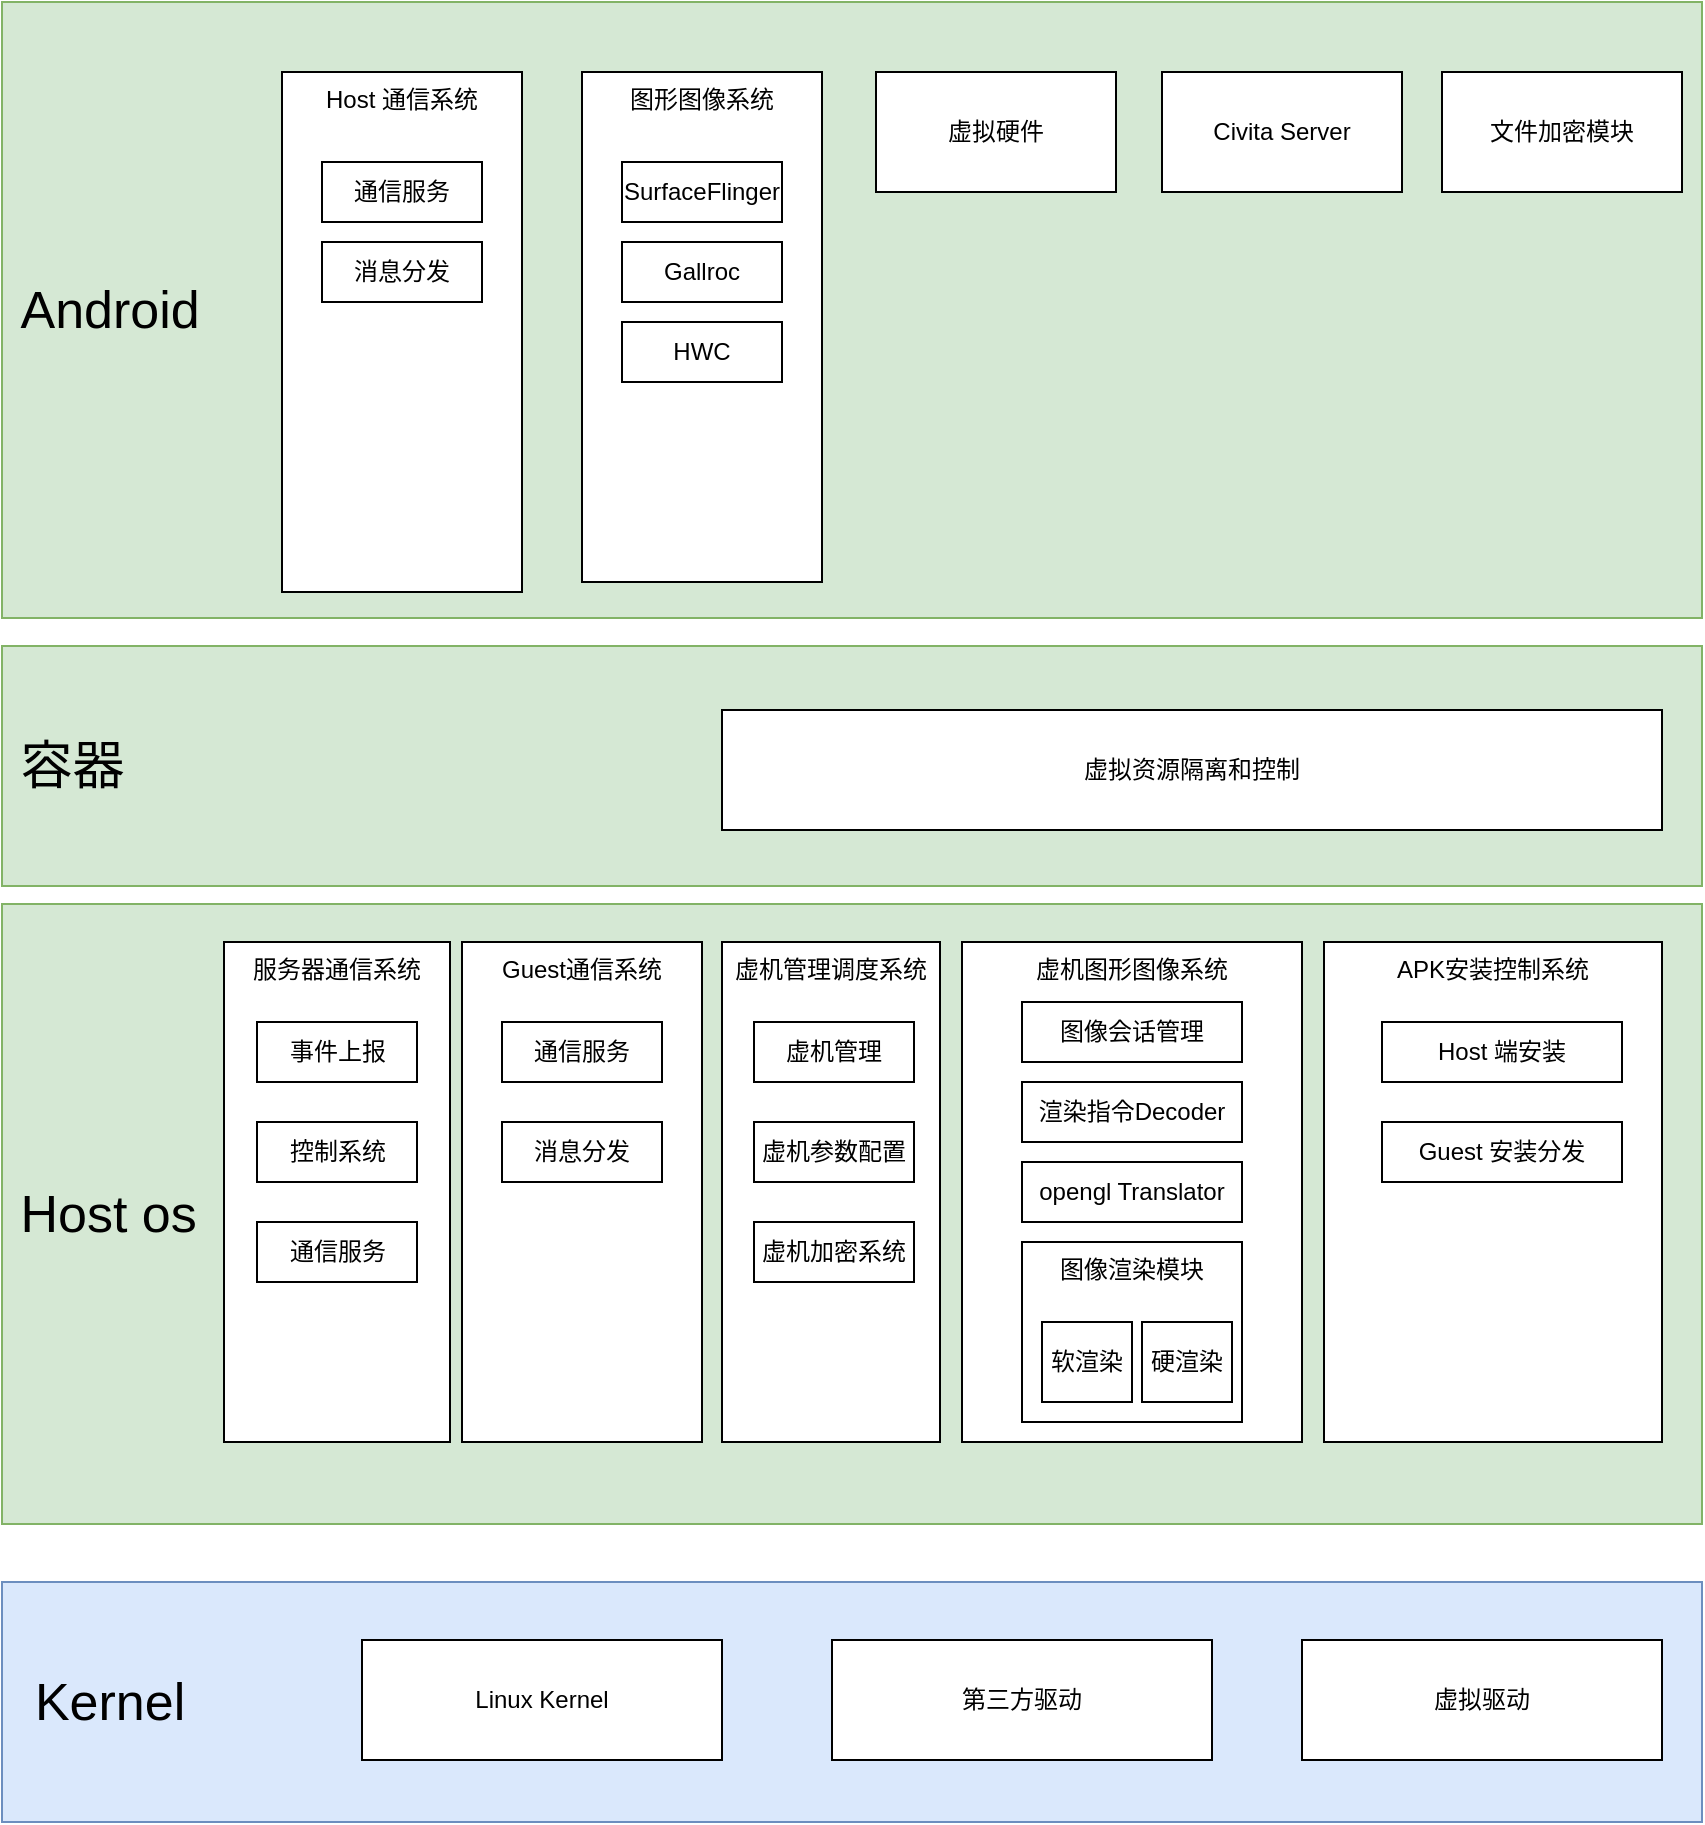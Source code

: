 <mxfile version="14.2.9" type="github">
  <diagram id="prtHgNgQTEPvFCAcTncT" name="Page-1">
    <mxGraphModel dx="1106" dy="692" grid="1" gridSize="10" guides="1" tooltips="1" connect="1" arrows="1" fold="1" page="1" pageScale="1" pageWidth="1100" pageHeight="850" math="0" shadow="0">
      <root>
        <mxCell id="0" />
        <mxCell id="1" parent="0" />
        <mxCell id="uRUTE57Q-J2DXaSNJVPR-22" value="&lt;font style=&quot;font-size: 26px&quot;&gt;&amp;nbsp; Kernel&lt;/font&gt;" style="rounded=0;whiteSpace=wrap;html=1;align=left;fillColor=#dae8fc;strokeColor=#6c8ebf;" parent="1" vertex="1">
          <mxGeometry x="40" y="1030" width="850" height="120" as="geometry" />
        </mxCell>
        <mxCell id="uRUTE57Q-J2DXaSNJVPR-25" value="&lt;span style=&quot;font-size: 26px&quot;&gt;&amp;nbsp;Host os&lt;/span&gt;" style="rounded=0;whiteSpace=wrap;html=1;align=left;fillColor=#d5e8d4;strokeColor=#82b366;" parent="1" vertex="1">
          <mxGeometry x="40" y="691" width="850" height="310" as="geometry" />
        </mxCell>
        <mxCell id="uRUTE57Q-J2DXaSNJVPR-26" value="Linux Kernel" style="rounded=0;whiteSpace=wrap;html=1;" parent="1" vertex="1">
          <mxGeometry x="220" y="1059" width="180" height="60" as="geometry" />
        </mxCell>
        <mxCell id="uRUTE57Q-J2DXaSNJVPR-27" value="第三方驱动" style="rounded=0;whiteSpace=wrap;html=1;" parent="1" vertex="1">
          <mxGeometry x="455" y="1059" width="190" height="60" as="geometry" />
        </mxCell>
        <mxCell id="uRUTE57Q-J2DXaSNJVPR-28" value="虚拟驱动" style="rounded=0;whiteSpace=wrap;html=1;" parent="1" vertex="1">
          <mxGeometry x="690" y="1059" width="180" height="60" as="geometry" />
        </mxCell>
        <mxCell id="uRUTE57Q-J2DXaSNJVPR-30" value="虚机图形图像系统" style="rounded=0;whiteSpace=wrap;html=1;verticalAlign=top;" parent="1" vertex="1">
          <mxGeometry x="520" y="710" width="170" height="250" as="geometry" />
        </mxCell>
        <mxCell id="uRUTE57Q-J2DXaSNJVPR-33" value="&lt;span style=&quot;font-size: 26px&quot;&gt;&amp;nbsp;Android&lt;/span&gt;" style="rounded=0;whiteSpace=wrap;html=1;align=left;fillColor=#d5e8d4;strokeColor=#82b366;" parent="1" vertex="1">
          <mxGeometry x="40" y="240" width="850" height="308" as="geometry" />
        </mxCell>
        <mxCell id="uRUTE57Q-J2DXaSNJVPR-34" value="Civita Server" style="rounded=0;whiteSpace=wrap;html=1;" parent="1" vertex="1">
          <mxGeometry x="620" y="275" width="120" height="60" as="geometry" />
        </mxCell>
        <mxCell id="uRUTE57Q-J2DXaSNJVPR-35" value="虚拟硬件" style="rounded=0;whiteSpace=wrap;html=1;" parent="1" vertex="1">
          <mxGeometry x="477" y="275" width="120" height="60" as="geometry" />
        </mxCell>
        <mxCell id="uRUTE57Q-J2DXaSNJVPR-36" value="Guest通信系统" style="rounded=0;whiteSpace=wrap;html=1;verticalAlign=top;" parent="1" vertex="1">
          <mxGeometry x="270" y="710" width="120" height="250" as="geometry" />
        </mxCell>
        <mxCell id="uRUTE57Q-J2DXaSNJVPR-38" value="APK安装控制系统" style="rounded=0;whiteSpace=wrap;html=1;verticalAlign=top;" parent="1" vertex="1">
          <mxGeometry x="701" y="710" width="169" height="250" as="geometry" />
        </mxCell>
        <mxCell id="uRUTE57Q-J2DXaSNJVPR-39" value="图形图像系统" style="rounded=0;whiteSpace=wrap;html=1;verticalAlign=top;" parent="1" vertex="1">
          <mxGeometry x="330" y="275" width="120" height="255" as="geometry" />
        </mxCell>
        <mxCell id="uRUTE57Q-J2DXaSNJVPR-40" value="Host 通信系统" style="rounded=0;whiteSpace=wrap;html=1;verticalAlign=top;" parent="1" vertex="1">
          <mxGeometry x="180" y="275" width="120" height="260" as="geometry" />
        </mxCell>
        <mxCell id="uRUTE57Q-J2DXaSNJVPR-42" value="&lt;span style=&quot;font-size: 26px&quot;&gt;&amp;nbsp;容器&lt;/span&gt;" style="rounded=0;whiteSpace=wrap;html=1;align=left;fillColor=#d5e8d4;strokeColor=#82b366;" parent="1" vertex="1">
          <mxGeometry x="40" y="562" width="850" height="120" as="geometry" />
        </mxCell>
        <mxCell id="uRUTE57Q-J2DXaSNJVPR-43" value="虚拟资源隔离和控制" style="rounded=0;whiteSpace=wrap;html=1;" parent="1" vertex="1">
          <mxGeometry x="400" y="594" width="470" height="60" as="geometry" />
        </mxCell>
        <mxCell id="uRUTE57Q-J2DXaSNJVPR-46" value="虚机管理调度系统" style="rounded=0;whiteSpace=wrap;html=1;verticalAlign=top;" parent="1" vertex="1">
          <mxGeometry x="400" y="710" width="109" height="250" as="geometry" />
        </mxCell>
        <mxCell id="uRUTE57Q-J2DXaSNJVPR-47" value="服务器通信系统" style="rounded=0;whiteSpace=wrap;html=1;verticalAlign=top;" parent="1" vertex="1">
          <mxGeometry x="151" y="710" width="113" height="250" as="geometry" />
        </mxCell>
        <mxCell id="4JXuSO1Bq_UgXGjO87rY-16" value="事件上报" style="rounded=0;whiteSpace=wrap;html=1;" vertex="1" parent="1">
          <mxGeometry x="167.5" y="750" width="80" height="30" as="geometry" />
        </mxCell>
        <mxCell id="4JXuSO1Bq_UgXGjO87rY-17" value="控制系统" style="rounded=0;whiteSpace=wrap;html=1;" vertex="1" parent="1">
          <mxGeometry x="167.5" y="800" width="80" height="30" as="geometry" />
        </mxCell>
        <mxCell id="4JXuSO1Bq_UgXGjO87rY-18" value="通信服务" style="rounded=0;whiteSpace=wrap;html=1;" vertex="1" parent="1">
          <mxGeometry x="290" y="750" width="80" height="30" as="geometry" />
        </mxCell>
        <mxCell id="4JXuSO1Bq_UgXGjO87rY-19" value="消息分发" style="rounded=0;whiteSpace=wrap;html=1;" vertex="1" parent="1">
          <mxGeometry x="290" y="800" width="80" height="30" as="geometry" />
        </mxCell>
        <mxCell id="4JXuSO1Bq_UgXGjO87rY-20" value="虚机管理" style="rounded=0;whiteSpace=wrap;html=1;" vertex="1" parent="1">
          <mxGeometry x="416" y="750" width="80" height="30" as="geometry" />
        </mxCell>
        <mxCell id="4JXuSO1Bq_UgXGjO87rY-21" value="通信服务" style="rounded=0;whiteSpace=wrap;html=1;" vertex="1" parent="1">
          <mxGeometry x="167.5" y="850" width="80" height="30" as="geometry" />
        </mxCell>
        <mxCell id="4JXuSO1Bq_UgXGjO87rY-22" value="渲染指令Decoder" style="rounded=0;whiteSpace=wrap;html=1;" vertex="1" parent="1">
          <mxGeometry x="550" y="780" width="110" height="30" as="geometry" />
        </mxCell>
        <mxCell id="4JXuSO1Bq_UgXGjO87rY-24" value="opengl Translator" style="rounded=0;whiteSpace=wrap;html=1;" vertex="1" parent="1">
          <mxGeometry x="550" y="820" width="110" height="30" as="geometry" />
        </mxCell>
        <mxCell id="4JXuSO1Bq_UgXGjO87rY-26" value="图像会话管理" style="rounded=0;whiteSpace=wrap;html=1;" vertex="1" parent="1">
          <mxGeometry x="550" y="740" width="110" height="30" as="geometry" />
        </mxCell>
        <mxCell id="4JXuSO1Bq_UgXGjO87rY-27" value="图像渲染模块" style="rounded=0;whiteSpace=wrap;html=1;verticalAlign=top;" vertex="1" parent="1">
          <mxGeometry x="550" y="860" width="110" height="90" as="geometry" />
        </mxCell>
        <mxCell id="4JXuSO1Bq_UgXGjO87rY-28" value="Host 端安装" style="rounded=0;whiteSpace=wrap;html=1;" vertex="1" parent="1">
          <mxGeometry x="730" y="750" width="120" height="30" as="geometry" />
        </mxCell>
        <mxCell id="4JXuSO1Bq_UgXGjO87rY-29" value="虚机参数配置" style="rounded=0;whiteSpace=wrap;html=1;" vertex="1" parent="1">
          <mxGeometry x="416" y="800" width="80" height="30" as="geometry" />
        </mxCell>
        <mxCell id="4JXuSO1Bq_UgXGjO87rY-32" value="Guest 安装分发" style="rounded=0;whiteSpace=wrap;html=1;" vertex="1" parent="1">
          <mxGeometry x="730" y="800" width="120" height="30" as="geometry" />
        </mxCell>
        <mxCell id="4JXuSO1Bq_UgXGjO87rY-40" value="软渲染" style="rounded=0;whiteSpace=wrap;html=1;" vertex="1" parent="1">
          <mxGeometry x="560" y="900" width="45" height="40" as="geometry" />
        </mxCell>
        <mxCell id="4JXuSO1Bq_UgXGjO87rY-41" value="硬渲染" style="rounded=0;whiteSpace=wrap;html=1;" vertex="1" parent="1">
          <mxGeometry x="610" y="900" width="45" height="40" as="geometry" />
        </mxCell>
        <mxCell id="4JXuSO1Bq_UgXGjO87rY-42" value="虚机加密系统" style="rounded=0;whiteSpace=wrap;html=1;" vertex="1" parent="1">
          <mxGeometry x="416" y="850" width="80" height="30" as="geometry" />
        </mxCell>
        <mxCell id="4JXuSO1Bq_UgXGjO87rY-43" value="文件加密模块" style="rounded=0;whiteSpace=wrap;html=1;" vertex="1" parent="1">
          <mxGeometry x="760" y="275" width="120" height="60" as="geometry" />
        </mxCell>
        <mxCell id="4JXuSO1Bq_UgXGjO87rY-44" value="通信服务" style="rounded=0;whiteSpace=wrap;html=1;" vertex="1" parent="1">
          <mxGeometry x="200" y="320" width="80" height="30" as="geometry" />
        </mxCell>
        <mxCell id="4JXuSO1Bq_UgXGjO87rY-45" value="消息分发" style="rounded=0;whiteSpace=wrap;html=1;" vertex="1" parent="1">
          <mxGeometry x="200" y="360" width="80" height="30" as="geometry" />
        </mxCell>
        <mxCell id="4JXuSO1Bq_UgXGjO87rY-46" value="SurfaceFlinger" style="rounded=0;whiteSpace=wrap;html=1;" vertex="1" parent="1">
          <mxGeometry x="350" y="320" width="80" height="30" as="geometry" />
        </mxCell>
        <mxCell id="4JXuSO1Bq_UgXGjO87rY-47" value="Gallroc" style="rounded=0;whiteSpace=wrap;html=1;" vertex="1" parent="1">
          <mxGeometry x="350" y="360" width="80" height="30" as="geometry" />
        </mxCell>
        <mxCell id="4JXuSO1Bq_UgXGjO87rY-48" value="HWC" style="rounded=0;whiteSpace=wrap;html=1;" vertex="1" parent="1">
          <mxGeometry x="350" y="400" width="80" height="30" as="geometry" />
        </mxCell>
      </root>
    </mxGraphModel>
  </diagram>
</mxfile>
